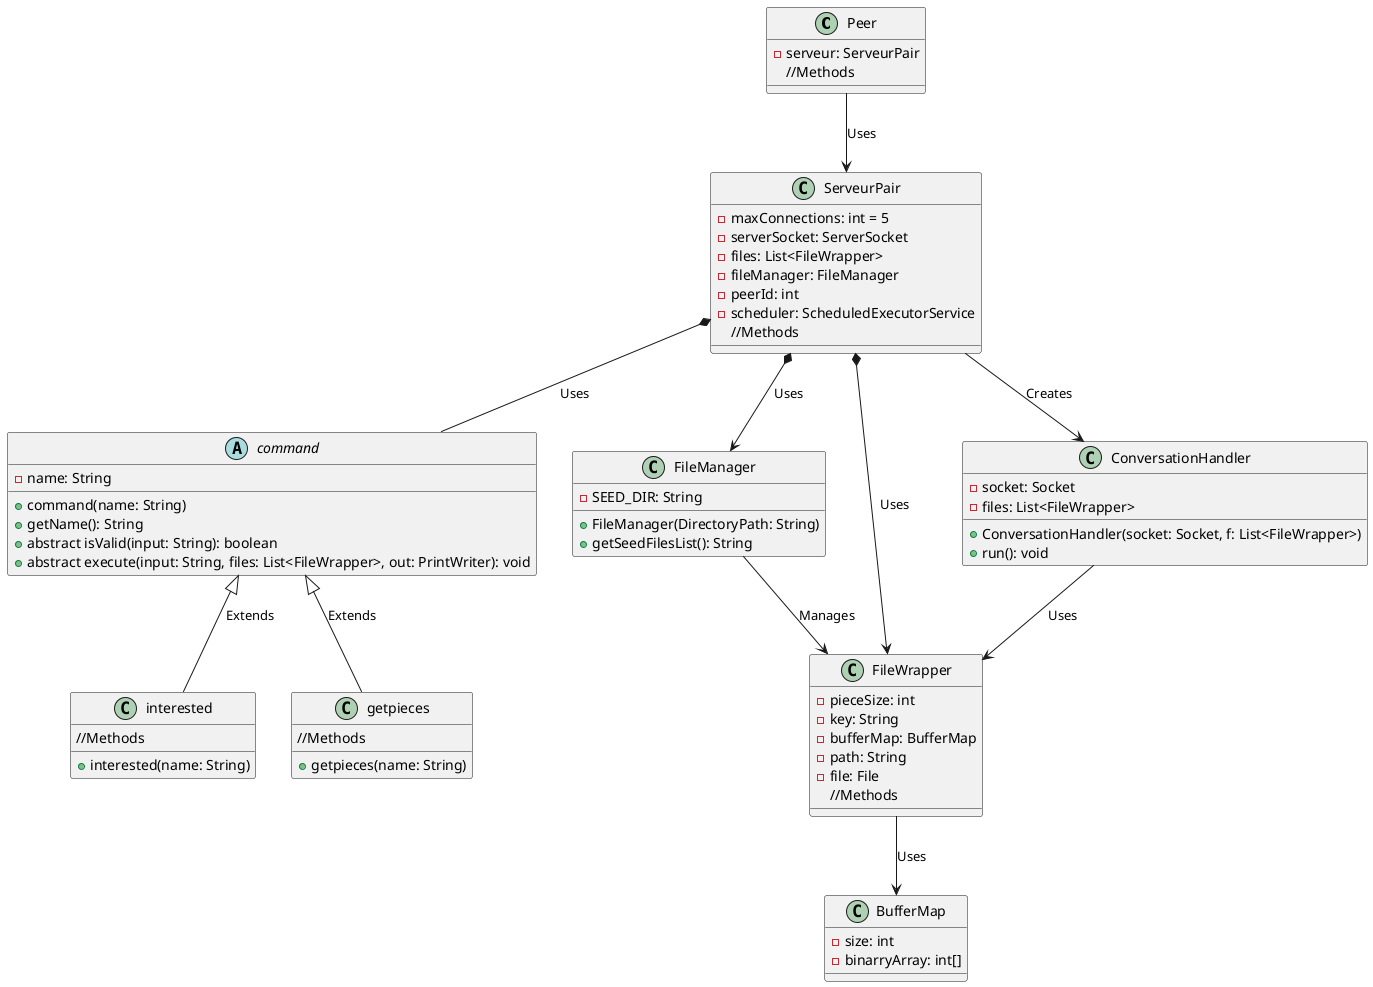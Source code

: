 @startuml

class Peer {
    - serveur: ServeurPair
    //Methods
}

class ServeurPair {
    - maxConnections: int = 5
    - serverSocket: ServerSocket
    - files: List<FileWrapper>
    - fileManager: FileManager
    - peerId: int
    - scheduler: ScheduledExecutorService
    //Methods
}

abstract class command {
    - name: String
    + command(name: String)
    + getName(): String
    + abstract isValid(input: String): boolean
    + abstract execute(input: String, files: List<FileWrapper>, out: PrintWriter): void
}

class interested {
    + interested(name: String)
    //Methods
}

class getpieces {
    + getpieces(name: String)
    //Methods
}

class FileManager {
    - SEED_DIR: String
    + FileManager(DirectoryPath: String)
    + getSeedFilesList(): String
}

class FileWrapper {
    - pieceSize: int
    - key: String
    - bufferMap: BufferMap
    - path: String
    - file: File
    //Methods
}

class BufferMap {
    - size: int
    - binarryArray: int[]
}

class ConversationHandler {
    - socket: Socket
    - files: List<FileWrapper>
    + ConversationHandler(socket: Socket, f: List<FileWrapper>)
    + run(): void
}


Peer --> ServeurPair : Uses
FileWrapper --> BufferMap : Uses

ServeurPair --> ConversationHandler : Creates


ConversationHandler --> FileWrapper : Uses


ServeurPair *--> FileWrapper : Uses


ServeurPair *--> FileManager : Uses


ServeurPair *-- command : Uses 


command <|-- interested : Extends
command <|-- getpieces : Extends


FileManager --> FileWrapper : Manages

@enduml
